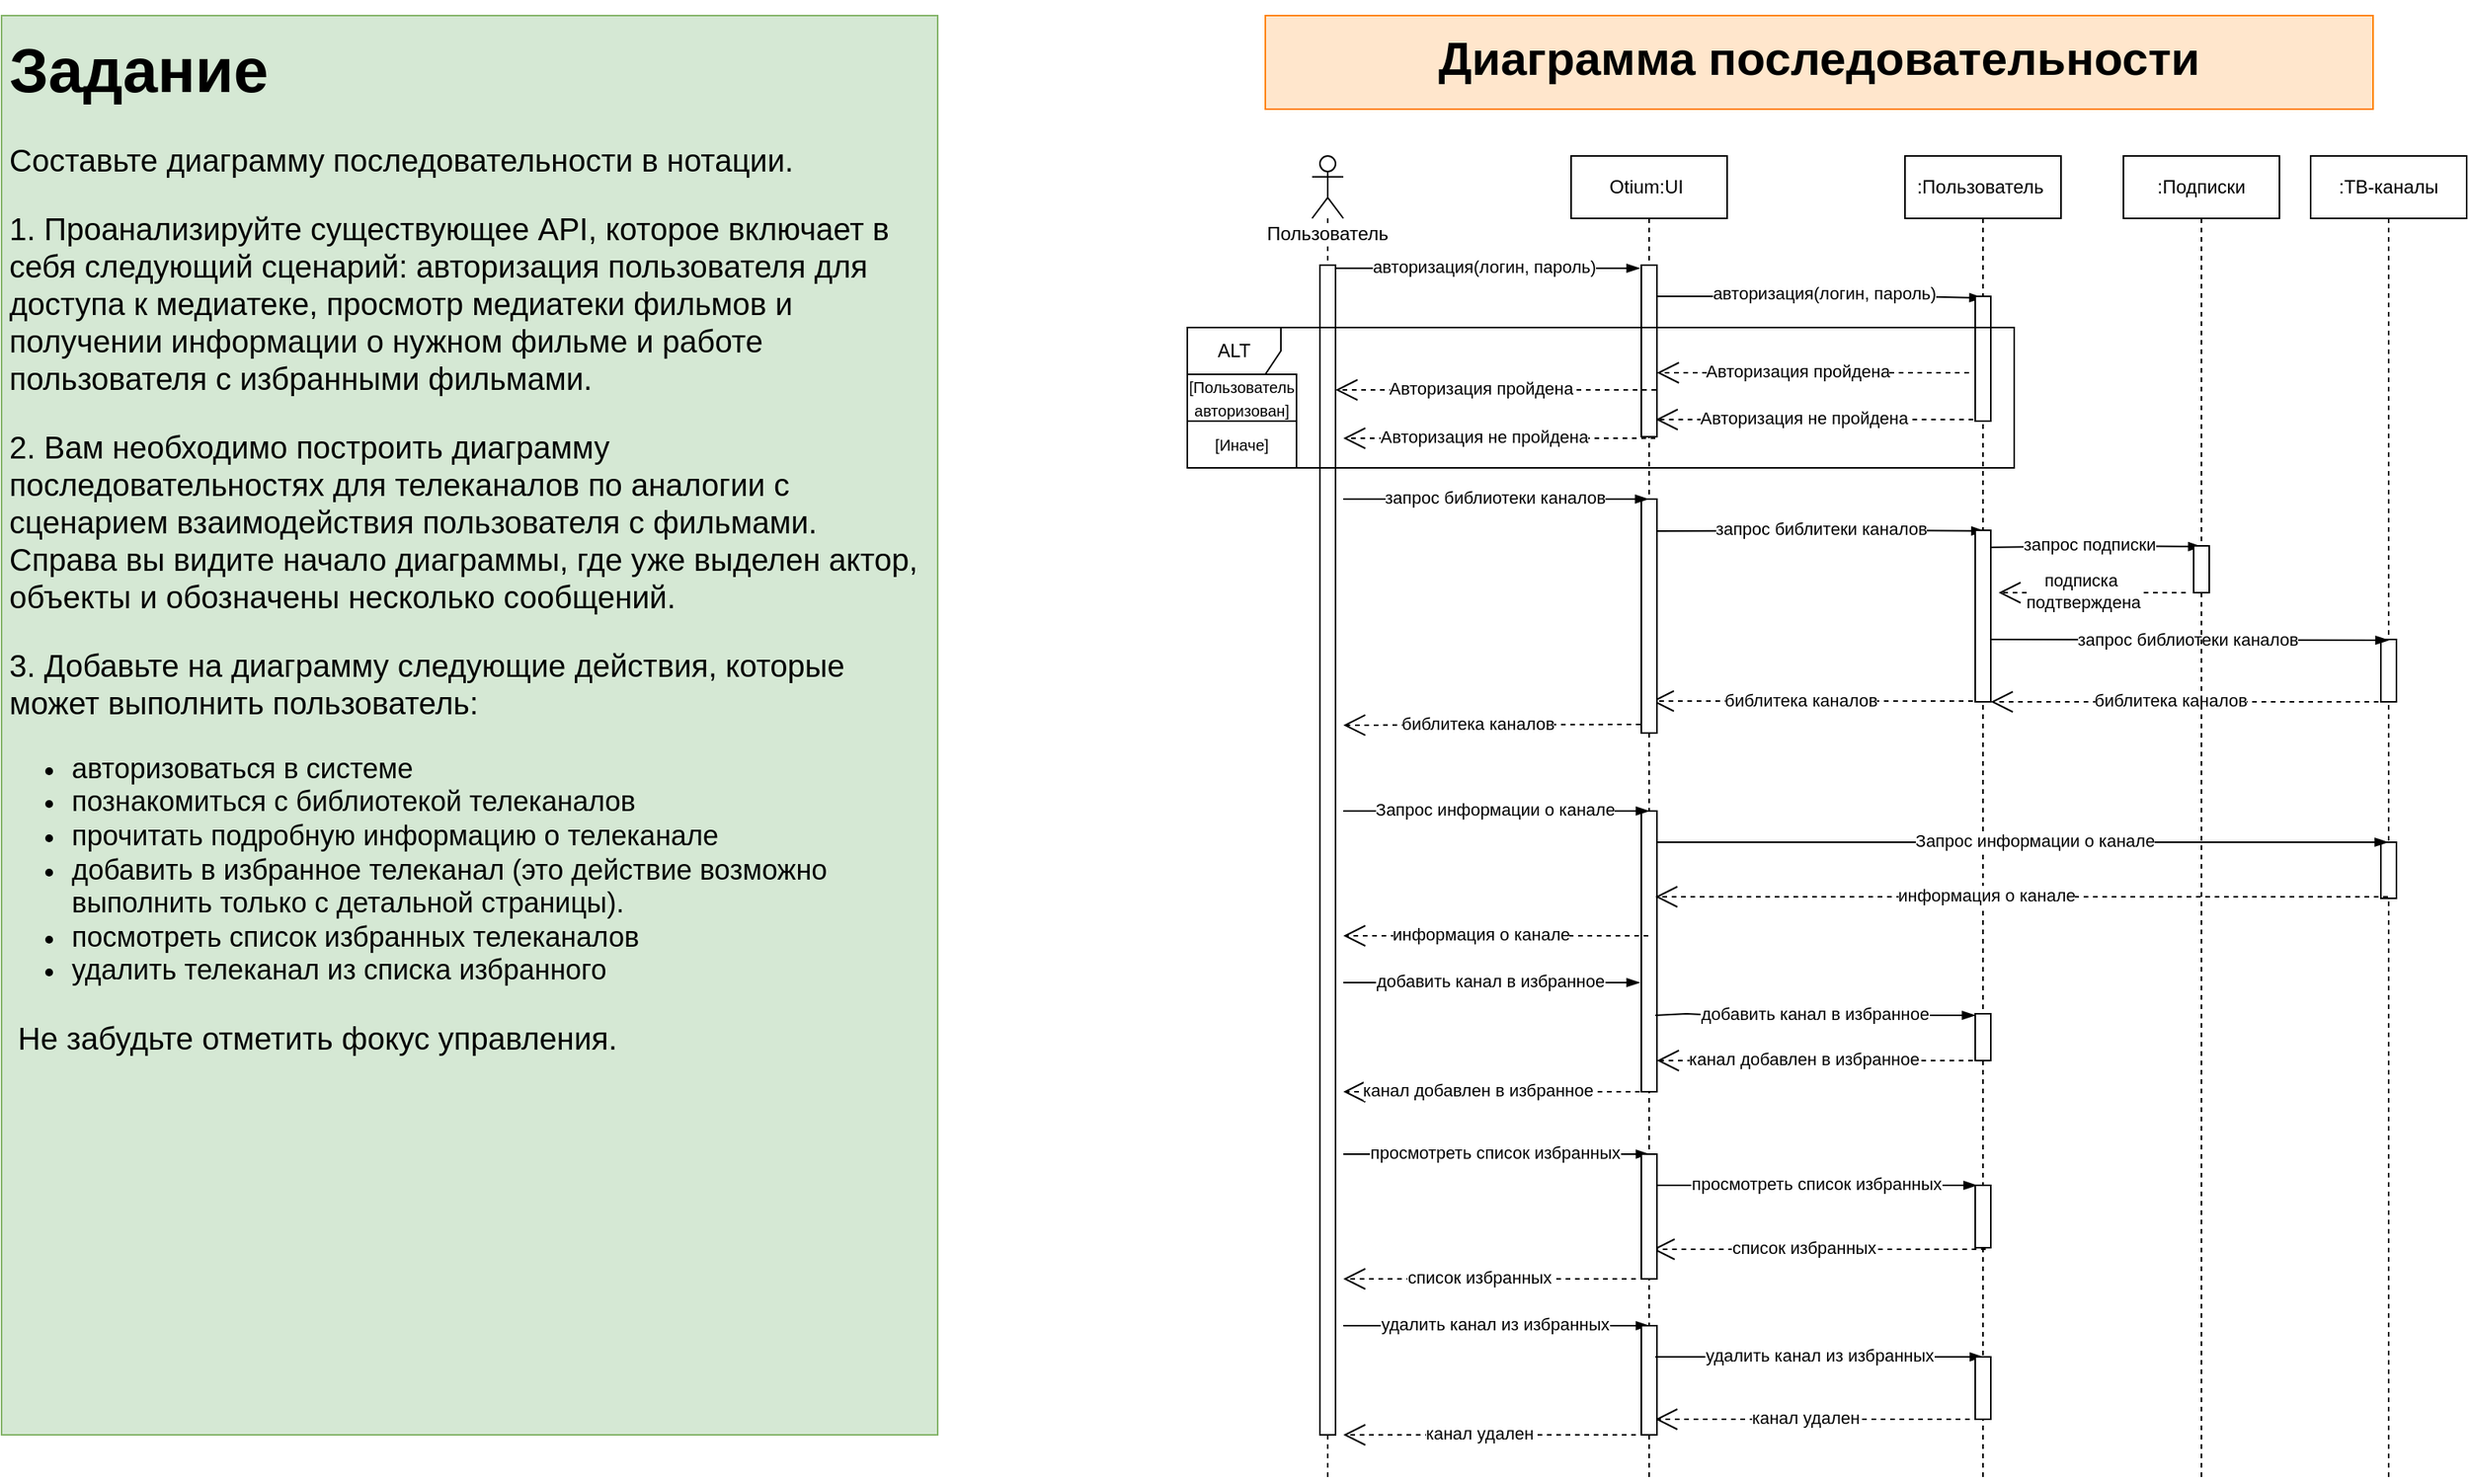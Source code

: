 <mxfile version="22.0.8" type="device">
  <diagram name="Page-1" id="uQS9ek2D7PSYEIglThoV">
    <mxGraphModel dx="1235" dy="1807" grid="1" gridSize="10" guides="1" tooltips="1" connect="1" arrows="1" fold="1" page="1" pageScale="1" pageWidth="827" pageHeight="1169" math="0" shadow="0">
      <root>
        <mxCell id="0" />
        <mxCell id="1" parent="0" />
        <mxCell id="oFbbETFREsKXqKu5l48W-1" style="edgeStyle=none;rounded=0;orthogonalLoop=1;jettySize=auto;html=1;endArrow=blockThin;endFill=1;" parent="1" source="oFbbETFREsKXqKu5l48W-3" edge="1">
          <mxGeometry relative="1" as="geometry">
            <mxPoint x="1120.0" y="-988" as="targetPoint" />
            <Array as="points">
              <mxPoint x="1049" y="-988" />
            </Array>
          </mxGeometry>
        </mxCell>
        <mxCell id="oFbbETFREsKXqKu5l48W-2" value="авторизация(логин, пароль)" style="edgeLabel;html=1;align=center;verticalAlign=middle;resizable=0;points=[];" parent="oFbbETFREsKXqKu5l48W-1" vertex="1" connectable="0">
          <mxGeometry x="0.063" y="-3" relative="1" as="geometry">
            <mxPoint x="-7" y="-4" as="offset" />
          </mxGeometry>
        </mxCell>
        <mxCell id="oFbbETFREsKXqKu5l48W-3" value="&lt;span style=&quot;background-color: rgb(255, 255, 255);&quot;&gt;Пользователь&lt;/span&gt;" style="shape=umlLifeline;participant=umlActor;perimeter=lifelinePerimeter;whiteSpace=wrap;html=1;container=1;collapsible=0;recursiveResize=0;verticalAlign=top;spacingTop=36;outlineConnect=0;" parent="1" vertex="1">
          <mxGeometry x="910" y="-1060" width="20" height="850" as="geometry" />
        </mxCell>
        <mxCell id="8kdLGrxo9rFv1h7z05Aq-74" value="" style="html=1;points=[];perimeter=orthogonalPerimeter;outlineConnect=0;targetShapes=umlLifeline;portConstraint=eastwest;newEdgeStyle={&quot;edgeStyle&quot;:&quot;elbowEdgeStyle&quot;,&quot;elbow&quot;:&quot;vertical&quot;,&quot;curved&quot;:0,&quot;rounded&quot;:0};" parent="oFbbETFREsKXqKu5l48W-3" vertex="1">
          <mxGeometry x="5" y="70" width="10" height="750" as="geometry" />
        </mxCell>
        <mxCell id="oFbbETFREsKXqKu5l48W-4" value=":ТВ-каналы" style="shape=umlLifeline;perimeter=lifelinePerimeter;whiteSpace=wrap;html=1;container=1;collapsible=0;recursiveResize=0;outlineConnect=0;" parent="1" vertex="1">
          <mxGeometry x="1550" y="-1060" width="100" height="850" as="geometry" />
        </mxCell>
        <mxCell id="8kdLGrxo9rFv1h7z05Aq-78" value="" style="html=1;points=[];perimeter=orthogonalPerimeter;outlineConnect=0;targetShapes=umlLifeline;portConstraint=eastwest;newEdgeStyle={&quot;edgeStyle&quot;:&quot;elbowEdgeStyle&quot;,&quot;elbow&quot;:&quot;vertical&quot;,&quot;curved&quot;:0,&quot;rounded&quot;:0};" parent="oFbbETFREsKXqKu5l48W-4" vertex="1">
          <mxGeometry x="45" y="310" width="10" height="40" as="geometry" />
        </mxCell>
        <mxCell id="8kdLGrxo9rFv1h7z05Aq-79" value="" style="html=1;points=[];perimeter=orthogonalPerimeter;outlineConnect=0;targetShapes=umlLifeline;portConstraint=eastwest;newEdgeStyle={&quot;edgeStyle&quot;:&quot;elbowEdgeStyle&quot;,&quot;elbow&quot;:&quot;vertical&quot;,&quot;curved&quot;:0,&quot;rounded&quot;:0};" parent="oFbbETFREsKXqKu5l48W-4" vertex="1">
          <mxGeometry x="45" y="440" width="10" height="36" as="geometry" />
        </mxCell>
        <mxCell id="oFbbETFREsKXqKu5l48W-7" value="Otium:UI&amp;nbsp;" style="shape=umlLifeline;perimeter=lifelinePerimeter;whiteSpace=wrap;html=1;container=1;collapsible=0;recursiveResize=0;outlineConnect=0;" parent="1" vertex="1">
          <mxGeometry x="1076" y="-1060" width="100" height="850" as="geometry" />
        </mxCell>
        <mxCell id="oFbbETFREsKXqKu5l48W-5" style="edgeStyle=none;rounded=0;orthogonalLoop=1;jettySize=auto;html=1;endArrow=blockThin;endFill=1;" parent="oFbbETFREsKXqKu5l48W-7" edge="1">
          <mxGeometry relative="1" as="geometry">
            <mxPoint x="263.75" y="91" as="targetPoint" />
            <Array as="points">
              <mxPoint x="217.75" y="90" />
            </Array>
            <mxPoint x="54.25" y="90" as="sourcePoint" />
          </mxGeometry>
        </mxCell>
        <mxCell id="oFbbETFREsKXqKu5l48W-6" value="авторизация(логин, пароль)" style="edgeLabel;html=1;align=center;verticalAlign=middle;resizable=0;points=[];" parent="oFbbETFREsKXqKu5l48W-5" vertex="1" connectable="0">
          <mxGeometry x="0.098" y="-1" relative="1" as="geometry">
            <mxPoint x="-8" y="-3" as="offset" />
          </mxGeometry>
        </mxCell>
        <mxCell id="8kdLGrxo9rFv1h7z05Aq-15" value="Use" style="endArrow=open;endSize=12;dashed=1;html=1;rounded=0;" parent="oFbbETFREsKXqKu5l48W-7" edge="1">
          <mxGeometry width="160" relative="1" as="geometry">
            <mxPoint x="263.75" y="169" as="sourcePoint" />
            <mxPoint x="54.25" y="169" as="targetPoint" />
          </mxGeometry>
        </mxCell>
        <mxCell id="8kdLGrxo9rFv1h7z05Aq-16" value="Авторизация не пройдена" style="edgeLabel;html=1;align=center;verticalAlign=middle;resizable=0;points=[];" parent="8kdLGrxo9rFv1h7z05Aq-15" vertex="1" connectable="0">
          <mxGeometry x="0.099" y="-1" relative="1" as="geometry">
            <mxPoint as="offset" />
          </mxGeometry>
        </mxCell>
        <mxCell id="8kdLGrxo9rFv1h7z05Aq-21" style="edgeStyle=none;rounded=0;orthogonalLoop=1;jettySize=auto;html=1;endArrow=blockThin;endFill=1;" parent="oFbbETFREsKXqKu5l48W-7" edge="1">
          <mxGeometry relative="1" as="geometry">
            <mxPoint x="265" y="240.5" as="targetPoint" />
            <Array as="points">
              <mxPoint x="202" y="240" />
            </Array>
            <mxPoint x="55" y="240.5" as="sourcePoint" />
          </mxGeometry>
        </mxCell>
        <mxCell id="8kdLGrxo9rFv1h7z05Aq-22" value="запрос библитеки каналов" style="edgeLabel;html=1;align=center;verticalAlign=middle;resizable=0;points=[];" parent="8kdLGrxo9rFv1h7z05Aq-21" vertex="1" connectable="0">
          <mxGeometry x="0.063" y="-3" relative="1" as="geometry">
            <mxPoint x="-7" y="-4" as="offset" />
          </mxGeometry>
        </mxCell>
        <mxCell id="8kdLGrxo9rFv1h7z05Aq-23" value="Use" style="endArrow=open;endSize=12;dashed=1;html=1;rounded=0;" parent="oFbbETFREsKXqKu5l48W-7" source="oFbbETFREsKXqKu5l48W-8" edge="1">
          <mxGeometry width="160" relative="1" as="geometry">
            <mxPoint x="523.5" y="349.5" as="sourcePoint" />
            <mxPoint x="51.75" y="349.5" as="targetPoint" />
          </mxGeometry>
        </mxCell>
        <mxCell id="8kdLGrxo9rFv1h7z05Aq-24" value="библитека каналов" style="edgeLabel;html=1;align=center;verticalAlign=middle;resizable=0;points=[];" parent="8kdLGrxo9rFv1h7z05Aq-23" vertex="1" connectable="0">
          <mxGeometry x="0.099" y="-1" relative="1" as="geometry">
            <mxPoint as="offset" />
          </mxGeometry>
        </mxCell>
        <mxCell id="8kdLGrxo9rFv1h7z05Aq-58" style="edgeStyle=none;rounded=0;orthogonalLoop=1;jettySize=auto;html=1;endArrow=blockThin;endFill=1;" parent="oFbbETFREsKXqKu5l48W-7" edge="1">
          <mxGeometry relative="1" as="geometry">
            <mxPoint x="50" y="640" as="targetPoint" />
            <Array as="points">
              <mxPoint x="-26.5" y="640" />
            </Array>
            <mxPoint x="-146" y="640" as="sourcePoint" />
          </mxGeometry>
        </mxCell>
        <mxCell id="8kdLGrxo9rFv1h7z05Aq-59" value="просмотреть список избранных" style="edgeLabel;html=1;align=center;verticalAlign=middle;resizable=0;points=[];" parent="8kdLGrxo9rFv1h7z05Aq-58" vertex="1" connectable="0">
          <mxGeometry x="0.063" y="-3" relative="1" as="geometry">
            <mxPoint x="-7" y="-4" as="offset" />
          </mxGeometry>
        </mxCell>
        <mxCell id="8kdLGrxo9rFv1h7z05Aq-60" style="edgeStyle=none;rounded=0;orthogonalLoop=1;jettySize=auto;html=1;endArrow=blockThin;endFill=1;" parent="oFbbETFREsKXqKu5l48W-7" edge="1">
          <mxGeometry relative="1" as="geometry">
            <mxPoint x="260" y="660" as="targetPoint" />
            <Array as="points">
              <mxPoint x="183.5" y="660" />
            </Array>
            <mxPoint x="54" y="660" as="sourcePoint" />
          </mxGeometry>
        </mxCell>
        <mxCell id="8kdLGrxo9rFv1h7z05Aq-61" value="просмотреть список избранных" style="edgeLabel;html=1;align=center;verticalAlign=middle;resizable=0;points=[];" parent="8kdLGrxo9rFv1h7z05Aq-60" vertex="1" connectable="0">
          <mxGeometry x="0.063" y="-3" relative="1" as="geometry">
            <mxPoint x="-7" y="-4" as="offset" />
          </mxGeometry>
        </mxCell>
        <mxCell id="8kdLGrxo9rFv1h7z05Aq-62" value="Use" style="endArrow=open;endSize=12;dashed=1;html=1;rounded=0;" parent="oFbbETFREsKXqKu5l48W-7" edge="1">
          <mxGeometry width="160" relative="1" as="geometry">
            <mxPoint x="265.75" y="701" as="sourcePoint" />
            <mxPoint x="52.25" y="701" as="targetPoint" />
          </mxGeometry>
        </mxCell>
        <mxCell id="8kdLGrxo9rFv1h7z05Aq-63" value="список избранных" style="edgeLabel;html=1;align=center;verticalAlign=middle;resizable=0;points=[];" parent="8kdLGrxo9rFv1h7z05Aq-62" vertex="1" connectable="0">
          <mxGeometry x="0.099" y="-1" relative="1" as="geometry">
            <mxPoint as="offset" />
          </mxGeometry>
        </mxCell>
        <mxCell id="8kdLGrxo9rFv1h7z05Aq-66" style="edgeStyle=none;rounded=0;orthogonalLoop=1;jettySize=auto;html=1;endArrow=blockThin;endFill=1;" parent="oFbbETFREsKXqKu5l48W-7" edge="1">
          <mxGeometry relative="1" as="geometry">
            <mxPoint x="50" y="750" as="targetPoint" />
            <Array as="points">
              <mxPoint x="-26.5" y="750" />
            </Array>
            <mxPoint x="-146" y="750" as="sourcePoint" />
          </mxGeometry>
        </mxCell>
        <mxCell id="8kdLGrxo9rFv1h7z05Aq-67" value="удалить канал из избранных" style="edgeLabel;html=1;align=center;verticalAlign=middle;resizable=0;points=[];" parent="8kdLGrxo9rFv1h7z05Aq-66" vertex="1" connectable="0">
          <mxGeometry x="0.063" y="-3" relative="1" as="geometry">
            <mxPoint x="-7" y="-4" as="offset" />
          </mxGeometry>
        </mxCell>
        <mxCell id="8kdLGrxo9rFv1h7z05Aq-70" value="Use" style="endArrow=open;endSize=12;dashed=1;html=1;rounded=0;" parent="oFbbETFREsKXqKu5l48W-7" edge="1">
          <mxGeometry width="160" relative="1" as="geometry">
            <mxPoint x="267.5" y="810" as="sourcePoint" />
            <mxPoint x="54" y="810" as="targetPoint" />
          </mxGeometry>
        </mxCell>
        <mxCell id="8kdLGrxo9rFv1h7z05Aq-71" value="канал удален" style="edgeLabel;html=1;align=center;verticalAlign=middle;resizable=0;points=[];" parent="8kdLGrxo9rFv1h7z05Aq-70" vertex="1" connectable="0">
          <mxGeometry x="0.099" y="-1" relative="1" as="geometry">
            <mxPoint as="offset" />
          </mxGeometry>
        </mxCell>
        <mxCell id="8kdLGrxo9rFv1h7z05Aq-83" value="" style="html=1;points=[];perimeter=orthogonalPerimeter;outlineConnect=0;targetShapes=umlLifeline;portConstraint=eastwest;newEdgeStyle={&quot;edgeStyle&quot;:&quot;elbowEdgeStyle&quot;,&quot;elbow&quot;:&quot;vertical&quot;,&quot;curved&quot;:0,&quot;rounded&quot;:0};" parent="oFbbETFREsKXqKu5l48W-7" vertex="1">
          <mxGeometry x="45" y="70" width="10" height="110" as="geometry" />
        </mxCell>
        <mxCell id="8kdLGrxo9rFv1h7z05Aq-84" value="" style="html=1;points=[];perimeter=orthogonalPerimeter;outlineConnect=0;targetShapes=umlLifeline;portConstraint=eastwest;newEdgeStyle={&quot;edgeStyle&quot;:&quot;elbowEdgeStyle&quot;,&quot;elbow&quot;:&quot;vertical&quot;,&quot;curved&quot;:0,&quot;rounded&quot;:0};" parent="oFbbETFREsKXqKu5l48W-7" vertex="1">
          <mxGeometry x="45" y="220" width="10" height="150" as="geometry" />
        </mxCell>
        <mxCell id="8kdLGrxo9rFv1h7z05Aq-85" value="" style="html=1;points=[];perimeter=orthogonalPerimeter;outlineConnect=0;targetShapes=umlLifeline;portConstraint=eastwest;newEdgeStyle={&quot;edgeStyle&quot;:&quot;elbowEdgeStyle&quot;,&quot;elbow&quot;:&quot;vertical&quot;,&quot;curved&quot;:0,&quot;rounded&quot;:0};" parent="oFbbETFREsKXqKu5l48W-7" vertex="1">
          <mxGeometry x="45" y="420" width="10" height="180" as="geometry" />
        </mxCell>
        <mxCell id="8kdLGrxo9rFv1h7z05Aq-87" value="" style="html=1;points=[];perimeter=orthogonalPerimeter;outlineConnect=0;targetShapes=umlLifeline;portConstraint=eastwest;newEdgeStyle={&quot;edgeStyle&quot;:&quot;elbowEdgeStyle&quot;,&quot;elbow&quot;:&quot;vertical&quot;,&quot;curved&quot;:0,&quot;rounded&quot;:0};" parent="oFbbETFREsKXqKu5l48W-7" vertex="1">
          <mxGeometry x="45" y="640" width="10" height="80" as="geometry" />
        </mxCell>
        <mxCell id="8kdLGrxo9rFv1h7z05Aq-88" value="" style="html=1;points=[];perimeter=orthogonalPerimeter;outlineConnect=0;targetShapes=umlLifeline;portConstraint=eastwest;newEdgeStyle={&quot;edgeStyle&quot;:&quot;elbowEdgeStyle&quot;,&quot;elbow&quot;:&quot;vertical&quot;,&quot;curved&quot;:0,&quot;rounded&quot;:0};" parent="oFbbETFREsKXqKu5l48W-7" vertex="1">
          <mxGeometry x="45" y="750" width="10" height="70" as="geometry" />
        </mxCell>
        <mxCell id="oFbbETFREsKXqKu5l48W-8" value=":Пользователь&amp;nbsp;" style="shape=umlLifeline;perimeter=lifelinePerimeter;whiteSpace=wrap;html=1;container=1;collapsible=0;recursiveResize=0;outlineConnect=0;" parent="1" vertex="1">
          <mxGeometry x="1290" y="-1060" width="100" height="850" as="geometry" />
        </mxCell>
        <mxCell id="8kdLGrxo9rFv1h7z05Aq-45" style="edgeStyle=none;rounded=0;orthogonalLoop=1;jettySize=auto;html=1;endArrow=blockThin;endFill=1;" parent="oFbbETFREsKXqKu5l48W-8" edge="1">
          <mxGeometry relative="1" as="geometry">
            <mxPoint x="190" y="250.5" as="targetPoint" />
            <Array as="points">
              <mxPoint x="127" y="250" />
            </Array>
            <mxPoint x="50" y="251" as="sourcePoint" />
          </mxGeometry>
        </mxCell>
        <mxCell id="8kdLGrxo9rFv1h7z05Aq-46" value="запрос подписки" style="edgeLabel;html=1;align=center;verticalAlign=middle;resizable=0;points=[];" parent="8kdLGrxo9rFv1h7z05Aq-45" vertex="1" connectable="0">
          <mxGeometry x="0.063" y="-3" relative="1" as="geometry">
            <mxPoint x="-7" y="-4" as="offset" />
          </mxGeometry>
        </mxCell>
        <mxCell id="8kdLGrxo9rFv1h7z05Aq-13" style="edgeStyle=none;rounded=0;orthogonalLoop=1;jettySize=auto;html=1;endArrow=blockThin;endFill=1;" parent="oFbbETFREsKXqKu5l48W-8" edge="1">
          <mxGeometry relative="1" as="geometry">
            <mxPoint x="310" y="310.5" as="targetPoint" />
            <Array as="points" />
            <mxPoint x="49.5" y="310" as="sourcePoint" />
          </mxGeometry>
        </mxCell>
        <mxCell id="8kdLGrxo9rFv1h7z05Aq-14" value="запрос библиотеки каналов" style="edgeLabel;html=1;align=center;verticalAlign=middle;resizable=0;points=[];" parent="8kdLGrxo9rFv1h7z05Aq-13" vertex="1" connectable="0">
          <mxGeometry x="0.063" y="-3" relative="1" as="geometry">
            <mxPoint x="-7" y="-4" as="offset" />
          </mxGeometry>
        </mxCell>
        <mxCell id="8kdLGrxo9rFv1h7z05Aq-54" value="Use" style="endArrow=open;endSize=12;dashed=1;html=1;rounded=0;" parent="oFbbETFREsKXqKu5l48W-8" edge="1">
          <mxGeometry width="160" relative="1" as="geometry">
            <mxPoint x="49.5" y="580" as="sourcePoint" />
            <mxPoint x="-159" y="580" as="targetPoint" />
          </mxGeometry>
        </mxCell>
        <mxCell id="8kdLGrxo9rFv1h7z05Aq-55" value="канал добавлен в избранное" style="edgeLabel;html=1;align=center;verticalAlign=middle;resizable=0;points=[];" parent="8kdLGrxo9rFv1h7z05Aq-54" vertex="1" connectable="0">
          <mxGeometry x="0.099" y="-1" relative="1" as="geometry">
            <mxPoint as="offset" />
          </mxGeometry>
        </mxCell>
        <mxCell id="8kdLGrxo9rFv1h7z05Aq-68" style="edgeStyle=none;rounded=0;orthogonalLoop=1;jettySize=auto;html=1;endArrow=blockThin;endFill=1;" parent="oFbbETFREsKXqKu5l48W-8" edge="1">
          <mxGeometry relative="1" as="geometry">
            <mxPoint x="50" y="770" as="targetPoint" />
            <Array as="points">
              <mxPoint x="-30.5" y="770" />
            </Array>
            <mxPoint x="-160" y="770" as="sourcePoint" />
          </mxGeometry>
        </mxCell>
        <mxCell id="8kdLGrxo9rFv1h7z05Aq-69" value="удалить канал из избранных" style="edgeLabel;html=1;align=center;verticalAlign=middle;resizable=0;points=[];" parent="8kdLGrxo9rFv1h7z05Aq-68" vertex="1" connectable="0">
          <mxGeometry x="0.063" y="-3" relative="1" as="geometry">
            <mxPoint x="-7" y="-4" as="offset" />
          </mxGeometry>
        </mxCell>
        <mxCell id="8kdLGrxo9rFv1h7z05Aq-75" value="" style="html=1;points=[];perimeter=orthogonalPerimeter;outlineConnect=0;targetShapes=umlLifeline;portConstraint=eastwest;newEdgeStyle={&quot;edgeStyle&quot;:&quot;elbowEdgeStyle&quot;,&quot;elbow&quot;:&quot;vertical&quot;,&quot;curved&quot;:0,&quot;rounded&quot;:0};" parent="oFbbETFREsKXqKu5l48W-8" vertex="1">
          <mxGeometry x="45" y="90" width="10" height="80" as="geometry" />
        </mxCell>
        <mxCell id="8kdLGrxo9rFv1h7z05Aq-76" value="" style="html=1;points=[];perimeter=orthogonalPerimeter;outlineConnect=0;targetShapes=umlLifeline;portConstraint=eastwest;newEdgeStyle={&quot;edgeStyle&quot;:&quot;elbowEdgeStyle&quot;,&quot;elbow&quot;:&quot;vertical&quot;,&quot;curved&quot;:0,&quot;rounded&quot;:0};" parent="oFbbETFREsKXqKu5l48W-8" vertex="1">
          <mxGeometry x="45" y="240" width="10" height="110" as="geometry" />
        </mxCell>
        <mxCell id="8kdLGrxo9rFv1h7z05Aq-80" value="" style="html=1;points=[];perimeter=orthogonalPerimeter;outlineConnect=0;targetShapes=umlLifeline;portConstraint=eastwest;newEdgeStyle={&quot;edgeStyle&quot;:&quot;elbowEdgeStyle&quot;,&quot;elbow&quot;:&quot;vertical&quot;,&quot;curved&quot;:0,&quot;rounded&quot;:0};" parent="oFbbETFREsKXqKu5l48W-8" vertex="1">
          <mxGeometry x="45" y="550" width="10" height="30" as="geometry" />
        </mxCell>
        <mxCell id="8kdLGrxo9rFv1h7z05Aq-81" value="" style="html=1;points=[];perimeter=orthogonalPerimeter;outlineConnect=0;targetShapes=umlLifeline;portConstraint=eastwest;newEdgeStyle={&quot;edgeStyle&quot;:&quot;elbowEdgeStyle&quot;,&quot;elbow&quot;:&quot;vertical&quot;,&quot;curved&quot;:0,&quot;rounded&quot;:0};" parent="oFbbETFREsKXqKu5l48W-8" vertex="1">
          <mxGeometry x="45" y="660" width="10" height="40" as="geometry" />
        </mxCell>
        <mxCell id="8kdLGrxo9rFv1h7z05Aq-82" value="" style="html=1;points=[];perimeter=orthogonalPerimeter;outlineConnect=0;targetShapes=umlLifeline;portConstraint=eastwest;newEdgeStyle={&quot;edgeStyle&quot;:&quot;elbowEdgeStyle&quot;,&quot;elbow&quot;:&quot;vertical&quot;,&quot;curved&quot;:0,&quot;rounded&quot;:0};" parent="oFbbETFREsKXqKu5l48W-8" vertex="1">
          <mxGeometry x="45" y="770" width="10" height="40" as="geometry" />
        </mxCell>
        <mxCell id="ru-FTdxoZdUMPmM3D2b2-4" value="Use" style="endArrow=open;endSize=12;dashed=1;html=1;rounded=0;" parent="oFbbETFREsKXqKu5l48W-8" source="oFbbETFREsKXqKu5l48W-4" edge="1">
          <mxGeometry width="160" relative="1" as="geometry">
            <mxPoint x="267.25" y="350.5" as="sourcePoint" />
            <mxPoint x="55" y="350" as="targetPoint" />
          </mxGeometry>
        </mxCell>
        <mxCell id="ru-FTdxoZdUMPmM3D2b2-5" value="библитека каналов" style="edgeLabel;html=1;align=center;verticalAlign=middle;resizable=0;points=[];" parent="ru-FTdxoZdUMPmM3D2b2-4" vertex="1" connectable="0">
          <mxGeometry x="0.099" y="-1" relative="1" as="geometry">
            <mxPoint as="offset" />
          </mxGeometry>
        </mxCell>
        <mxCell id="oFbbETFREsKXqKu5l48W-9" value="&lt;h1 style=&quot;font-size: 30px;&quot;&gt;&lt;span style=&quot;font-size: 30px;&quot;&gt;Диаграмма&amp;nbsp;последовательности&lt;/span&gt;&lt;/h1&gt;" style="text;html=1;strokeColor=#FF8000;fillColor=#FFE6CC;spacing=5;spacingTop=-20;whiteSpace=wrap;overflow=hidden;rounded=0;fontSize=30;align=center;" parent="1" vertex="1">
          <mxGeometry x="880" y="-1150" width="710" height="60" as="geometry" />
        </mxCell>
        <mxCell id="oFbbETFREsKXqKu5l48W-11" value="&lt;h1&gt;&lt;font style=&quot;font-size: 40px;&quot;&gt;Задание&lt;/font&gt;&lt;/h1&gt;&lt;p style=&quot;font-size: 20px;&quot;&gt;&lt;font style=&quot;font-size: 20px;&quot;&gt;Составьте диаграмму последовательности в нотации.&lt;/font&gt;&lt;/p&gt;&lt;p style=&quot;font-size: 20px;&quot;&gt;&lt;font style=&quot;font-size: 20px;&quot;&gt;1. Проанализируйте существующее API, которое включает в себя следующий сценарий: авторизация пользователя для доступа к медиатеке, просмотр медиатеки фильмов и получении информации о нужном фильме и работе пользователя с избранными фильмами.&amp;nbsp;&lt;/font&gt;&lt;/p&gt;&lt;p style=&quot;font-size: 20px;&quot;&gt;&lt;font style=&quot;font-size: 20px;&quot;&gt;2. Вам необходимо построить диаграмму последовательностях для телеканалов по аналогии с сценарием взаимодействия пользователя с фильмами. Справа вы видите начало диаграммы, где уже выделен актор, объекты и обозначены несколько сообщений.&lt;/font&gt;&lt;/p&gt;&lt;p style=&quot;font-size: 20px;&quot;&gt;&lt;font style=&quot;font-size: 20px;&quot;&gt;3. Добавьте на диаграмму следующие действия, которые может выполнить пользователь:&amp;nbsp;&lt;/font&gt;&lt;/p&gt;&lt;ul style=&quot;font-size: 18px;&quot;&gt;&lt;li&gt;авторизоваться в системе&lt;/li&gt;&lt;li&gt;познакомиться с библиотекой телеканалов&lt;/li&gt;&lt;li&gt;прочитать подробную информацию о телеканале&lt;/li&gt;&lt;li&gt;добавить в избранное телеканал (это действие возможно выполнить только с детальной страницы).&lt;/li&gt;&lt;li&gt;посмотреть список избранных телеканалов&lt;/li&gt;&lt;li&gt;удалить телеканал из списка избранного&lt;/li&gt;&lt;/ul&gt;&lt;p style=&quot;font-size: 20px;&quot;&gt;&lt;font style=&quot;font-size: 20px;&quot;&gt;&amp;nbsp;Не забудьте отметить фокус управления.&lt;/font&gt;&lt;/p&gt;" style="text;html=1;strokeColor=#82b366;fillColor=#d5e8d4;spacing=5;spacingTop=-20;whiteSpace=wrap;overflow=hidden;rounded=0;fontSize=16;" parent="1" vertex="1">
          <mxGeometry x="70" y="-1150" width="600" height="910" as="geometry" />
        </mxCell>
        <mxCell id="8kdLGrxo9rFv1h7z05Aq-11" style="edgeStyle=none;rounded=0;orthogonalLoop=1;jettySize=auto;html=1;endArrow=blockThin;endFill=1;" parent="1" edge="1">
          <mxGeometry relative="1" as="geometry">
            <mxPoint x="1125.5" y="-840" as="targetPoint" />
            <Array as="points">
              <mxPoint x="1049" y="-840" />
            </Array>
            <mxPoint x="930" y="-840" as="sourcePoint" />
          </mxGeometry>
        </mxCell>
        <mxCell id="8kdLGrxo9rFv1h7z05Aq-12" value="запрос библиотеки каналов" style="edgeLabel;html=1;align=center;verticalAlign=middle;resizable=0;points=[];" parent="8kdLGrxo9rFv1h7z05Aq-11" vertex="1" connectable="0">
          <mxGeometry x="0.063" y="-3" relative="1" as="geometry">
            <mxPoint x="-7" y="-4" as="offset" />
          </mxGeometry>
        </mxCell>
        <mxCell id="8kdLGrxo9rFv1h7z05Aq-7" value="Use" style="endArrow=open;endSize=12;dashed=1;html=1;rounded=0;" parent="1" edge="1">
          <mxGeometry width="160" relative="1" as="geometry">
            <mxPoint x="1130.5" y="-910" as="sourcePoint" />
            <mxPoint x="925" y="-910" as="targetPoint" />
          </mxGeometry>
        </mxCell>
        <mxCell id="8kdLGrxo9rFv1h7z05Aq-8" value="Авторизация пройдена" style="edgeLabel;html=1;align=center;verticalAlign=middle;resizable=0;points=[];" parent="8kdLGrxo9rFv1h7z05Aq-7" vertex="1" connectable="0">
          <mxGeometry x="0.099" y="-1" relative="1" as="geometry">
            <mxPoint as="offset" />
          </mxGeometry>
        </mxCell>
        <mxCell id="8kdLGrxo9rFv1h7z05Aq-17" value="Use" style="endArrow=open;endSize=12;dashed=1;html=1;rounded=0;" parent="1" edge="1">
          <mxGeometry width="160" relative="1" as="geometry">
            <mxPoint x="1130" y="-879" as="sourcePoint" />
            <mxPoint x="930" y="-879" as="targetPoint" />
          </mxGeometry>
        </mxCell>
        <mxCell id="8kdLGrxo9rFv1h7z05Aq-18" value="Авторизация не пройдена" style="edgeLabel;html=1;align=center;verticalAlign=middle;resizable=0;points=[];" parent="8kdLGrxo9rFv1h7z05Aq-17" vertex="1" connectable="0">
          <mxGeometry x="0.099" y="-1" relative="1" as="geometry">
            <mxPoint as="offset" />
          </mxGeometry>
        </mxCell>
        <mxCell id="8kdLGrxo9rFv1h7z05Aq-19" style="edgeStyle=none;rounded=0;orthogonalLoop=1;jettySize=auto;html=1;endArrow=blockThin;endFill=1;" parent="1" edge="1">
          <mxGeometry relative="1" as="geometry">
            <mxPoint x="1126" y="-640" as="targetPoint" />
            <Array as="points">
              <mxPoint x="1049.5" y="-640" />
            </Array>
            <mxPoint x="930" y="-640" as="sourcePoint" />
          </mxGeometry>
        </mxCell>
        <mxCell id="8kdLGrxo9rFv1h7z05Aq-20" value="Запрос информации о канале" style="edgeLabel;html=1;align=center;verticalAlign=middle;resizable=0;points=[];" parent="8kdLGrxo9rFv1h7z05Aq-19" vertex="1" connectable="0">
          <mxGeometry x="0.063" y="-3" relative="1" as="geometry">
            <mxPoint x="-7" y="-4" as="offset" />
          </mxGeometry>
        </mxCell>
        <mxCell id="8kdLGrxo9rFv1h7z05Aq-25" value="Use" style="endArrow=open;endSize=12;dashed=1;html=1;rounded=0;" parent="1" edge="1">
          <mxGeometry width="160" relative="1" as="geometry">
            <mxPoint x="1120.5" y="-695.5" as="sourcePoint" />
            <mxPoint x="930" y="-695" as="targetPoint" />
          </mxGeometry>
        </mxCell>
        <mxCell id="8kdLGrxo9rFv1h7z05Aq-26" value="библитека каналов" style="edgeLabel;html=1;align=center;verticalAlign=middle;resizable=0;points=[];" parent="8kdLGrxo9rFv1h7z05Aq-25" vertex="1" connectable="0">
          <mxGeometry x="0.099" y="-1" relative="1" as="geometry">
            <mxPoint as="offset" />
          </mxGeometry>
        </mxCell>
        <mxCell id="8kdLGrxo9rFv1h7z05Aq-29" value="Use" style="endArrow=open;endSize=12;dashed=1;html=1;rounded=0;" parent="1" edge="1">
          <mxGeometry width="160" relative="1" as="geometry">
            <mxPoint x="1599.5" y="-585" as="sourcePoint" />
            <mxPoint x="1130" y="-585" as="targetPoint" />
          </mxGeometry>
        </mxCell>
        <mxCell id="8kdLGrxo9rFv1h7z05Aq-30" value="информация о канале" style="edgeLabel;html=1;align=center;verticalAlign=middle;resizable=0;points=[];" parent="8kdLGrxo9rFv1h7z05Aq-29" vertex="1" connectable="0">
          <mxGeometry x="0.099" y="-1" relative="1" as="geometry">
            <mxPoint as="offset" />
          </mxGeometry>
        </mxCell>
        <mxCell id="8kdLGrxo9rFv1h7z05Aq-31" value="Use" style="endArrow=open;endSize=12;dashed=1;html=1;rounded=0;" parent="1" edge="1">
          <mxGeometry width="160" relative="1" as="geometry">
            <mxPoint x="1125.5" y="-560" as="sourcePoint" />
            <mxPoint x="930" y="-560" as="targetPoint" />
          </mxGeometry>
        </mxCell>
        <mxCell id="8kdLGrxo9rFv1h7z05Aq-32" value="информация о канале" style="edgeLabel;html=1;align=center;verticalAlign=middle;resizable=0;points=[];" parent="8kdLGrxo9rFv1h7z05Aq-31" vertex="1" connectable="0">
          <mxGeometry x="0.099" y="-1" relative="1" as="geometry">
            <mxPoint as="offset" />
          </mxGeometry>
        </mxCell>
        <mxCell id="8kdLGrxo9rFv1h7z05Aq-38" value=":Подписки" style="shape=umlLifeline;perimeter=lifelinePerimeter;whiteSpace=wrap;html=1;container=1;collapsible=0;recursiveResize=0;outlineConnect=0;" parent="1" vertex="1">
          <mxGeometry x="1430" y="-1060" width="100" height="850" as="geometry" />
        </mxCell>
        <mxCell id="8kdLGrxo9rFv1h7z05Aq-77" value="" style="html=1;points=[];perimeter=orthogonalPerimeter;outlineConnect=0;targetShapes=umlLifeline;portConstraint=eastwest;newEdgeStyle={&quot;edgeStyle&quot;:&quot;elbowEdgeStyle&quot;,&quot;elbow&quot;:&quot;vertical&quot;,&quot;curved&quot;:0,&quot;rounded&quot;:0};" parent="8kdLGrxo9rFv1h7z05Aq-38" vertex="1">
          <mxGeometry x="45" y="250" width="10" height="30" as="geometry" />
        </mxCell>
        <mxCell id="8kdLGrxo9rFv1h7z05Aq-27" style="edgeStyle=none;rounded=0;orthogonalLoop=1;jettySize=auto;html=1;endArrow=blockThin;endFill=1;" parent="1" source="8kdLGrxo9rFv1h7z05Aq-85" edge="1">
          <mxGeometry relative="1" as="geometry">
            <mxPoint x="1599.5" y="-620" as="targetPoint" />
            <Array as="points">
              <mxPoint x="1329.5" y="-620" />
            </Array>
            <mxPoint x="1140" y="-620" as="sourcePoint" />
          </mxGeometry>
        </mxCell>
        <mxCell id="8kdLGrxo9rFv1h7z05Aq-28" value="Запрос информации о канале" style="edgeLabel;html=1;align=center;verticalAlign=middle;resizable=0;points=[];" parent="8kdLGrxo9rFv1h7z05Aq-27" vertex="1" connectable="0">
          <mxGeometry x="0.063" y="-3" relative="1" as="geometry">
            <mxPoint x="-7" y="-4" as="offset" />
          </mxGeometry>
        </mxCell>
        <mxCell id="8kdLGrxo9rFv1h7z05Aq-48" value="Use" style="endArrow=open;endSize=12;dashed=1;html=1;rounded=0;" parent="1" edge="1">
          <mxGeometry width="160" relative="1" as="geometry">
            <mxPoint x="1470" y="-780" as="sourcePoint" />
            <mxPoint x="1350" y="-780" as="targetPoint" />
          </mxGeometry>
        </mxCell>
        <mxCell id="8kdLGrxo9rFv1h7z05Aq-49" value="подписка&amp;nbsp;&lt;br&gt;подтверждена" style="edgeLabel;html=1;align=center;verticalAlign=middle;resizable=0;points=[];" parent="8kdLGrxo9rFv1h7z05Aq-48" vertex="1" connectable="0">
          <mxGeometry x="0.099" y="-1" relative="1" as="geometry">
            <mxPoint as="offset" />
          </mxGeometry>
        </mxCell>
        <mxCell id="8kdLGrxo9rFv1h7z05Aq-50" style="edgeStyle=none;rounded=0;orthogonalLoop=1;jettySize=auto;html=1;endArrow=blockThin;endFill=1;" parent="1" edge="1">
          <mxGeometry relative="1" as="geometry">
            <mxPoint x="1120" y="-530" as="targetPoint" />
            <Array as="points">
              <mxPoint x="1049.5" y="-530" />
            </Array>
            <mxPoint x="930" y="-530" as="sourcePoint" />
          </mxGeometry>
        </mxCell>
        <mxCell id="8kdLGrxo9rFv1h7z05Aq-51" value="добавить канал в избранное" style="edgeLabel;html=1;align=center;verticalAlign=middle;resizable=0;points=[];" parent="8kdLGrxo9rFv1h7z05Aq-50" vertex="1" connectable="0">
          <mxGeometry x="0.063" y="-3" relative="1" as="geometry">
            <mxPoint x="-7" y="-4" as="offset" />
          </mxGeometry>
        </mxCell>
        <mxCell id="8kdLGrxo9rFv1h7z05Aq-56" value="Use" style="endArrow=open;endSize=12;dashed=1;html=1;rounded=0;" parent="1" edge="1">
          <mxGeometry width="160" relative="1" as="geometry">
            <mxPoint x="1120" y="-460" as="sourcePoint" />
            <mxPoint x="930" y="-460" as="targetPoint" />
          </mxGeometry>
        </mxCell>
        <mxCell id="8kdLGrxo9rFv1h7z05Aq-57" value="канал добавлен в избранное" style="edgeLabel;html=1;align=center;verticalAlign=middle;resizable=0;points=[];" parent="8kdLGrxo9rFv1h7z05Aq-56" vertex="1" connectable="0">
          <mxGeometry x="0.099" y="-1" relative="1" as="geometry">
            <mxPoint as="offset" />
          </mxGeometry>
        </mxCell>
        <mxCell id="8kdLGrxo9rFv1h7z05Aq-64" value="Use" style="endArrow=open;endSize=12;dashed=1;html=1;rounded=0;" parent="1" edge="1">
          <mxGeometry width="160" relative="1" as="geometry">
            <mxPoint x="1123.5" y="-340" as="sourcePoint" />
            <mxPoint x="930" y="-340" as="targetPoint" />
          </mxGeometry>
        </mxCell>
        <mxCell id="8kdLGrxo9rFv1h7z05Aq-65" value="список избранных" style="edgeLabel;html=1;align=center;verticalAlign=middle;resizable=0;points=[];" parent="8kdLGrxo9rFv1h7z05Aq-64" vertex="1" connectable="0">
          <mxGeometry x="0.099" y="-1" relative="1" as="geometry">
            <mxPoint as="offset" />
          </mxGeometry>
        </mxCell>
        <mxCell id="8kdLGrxo9rFv1h7z05Aq-72" value="Use" style="endArrow=open;endSize=12;dashed=1;html=1;rounded=0;" parent="1" edge="1">
          <mxGeometry width="160" relative="1" as="geometry">
            <mxPoint x="1123.5" y="-240" as="sourcePoint" />
            <mxPoint x="930" y="-240" as="targetPoint" />
          </mxGeometry>
        </mxCell>
        <mxCell id="8kdLGrxo9rFv1h7z05Aq-73" value="канал удален" style="edgeLabel;html=1;align=center;verticalAlign=middle;resizable=0;points=[];" parent="8kdLGrxo9rFv1h7z05Aq-72" vertex="1" connectable="0">
          <mxGeometry x="0.099" y="-1" relative="1" as="geometry">
            <mxPoint as="offset" />
          </mxGeometry>
        </mxCell>
        <mxCell id="8kdLGrxo9rFv1h7z05Aq-52" style="edgeStyle=none;rounded=0;orthogonalLoop=1;jettySize=auto;html=1;endArrow=blockThin;endFill=1;" parent="1" target="8kdLGrxo9rFv1h7z05Aq-80" edge="1">
          <mxGeometry relative="1" as="geometry">
            <mxPoint x="1330" y="-509" as="targetPoint" />
            <Array as="points">
              <mxPoint x="1150" y="-510" />
              <mxPoint x="1170" y="-509" />
              <mxPoint x="1249.5" y="-509" />
            </Array>
            <mxPoint x="1130" y="-509" as="sourcePoint" />
          </mxGeometry>
        </mxCell>
        <mxCell id="8kdLGrxo9rFv1h7z05Aq-53" value="добавить канал в избранное" style="edgeLabel;html=1;align=center;verticalAlign=middle;resizable=0;points=[];" parent="8kdLGrxo9rFv1h7z05Aq-52" vertex="1" connectable="0">
          <mxGeometry x="0.063" y="-3" relative="1" as="geometry">
            <mxPoint x="-7" y="-4" as="offset" />
          </mxGeometry>
        </mxCell>
        <mxCell id="ru-FTdxoZdUMPmM3D2b2-2" value="ALT" style="shape=umlFrame;whiteSpace=wrap;html=1;pointerEvents=0;" parent="1" vertex="1">
          <mxGeometry x="830" y="-950" width="530" height="90" as="geometry" />
        </mxCell>
        <mxCell id="ru-FTdxoZdUMPmM3D2b2-7" value="&lt;font style=&quot;font-size: 10px;&quot;&gt;[Иначе]&lt;/font&gt;" style="html=1;whiteSpace=wrap;" parent="1" vertex="1">
          <mxGeometry x="830" y="-890" width="70" height="30" as="geometry" />
        </mxCell>
        <mxCell id="ru-FTdxoZdUMPmM3D2b2-8" value="&lt;font style=&quot;font-size: 10px;&quot;&gt;[Пользователь авторизован]&lt;/font&gt;" style="html=1;whiteSpace=wrap;" parent="1" vertex="1">
          <mxGeometry x="830" y="-920" width="70" height="30" as="geometry" />
        </mxCell>
        <mxCell id="ru-FTdxoZdUMPmM3D2b2-9" value="Use" style="endArrow=open;endSize=12;dashed=1;html=1;rounded=0;" parent="1" edge="1">
          <mxGeometry width="160" relative="1" as="geometry">
            <mxPoint x="1331" y="-921" as="sourcePoint" />
            <mxPoint x="1131" y="-921" as="targetPoint" />
          </mxGeometry>
        </mxCell>
        <mxCell id="ru-FTdxoZdUMPmM3D2b2-10" value="Авторизация пройдена" style="edgeLabel;html=1;align=center;verticalAlign=middle;resizable=0;points=[];" parent="ru-FTdxoZdUMPmM3D2b2-9" vertex="1" connectable="0">
          <mxGeometry x="0.099" y="-1" relative="1" as="geometry">
            <mxPoint as="offset" />
          </mxGeometry>
        </mxCell>
      </root>
    </mxGraphModel>
  </diagram>
</mxfile>
